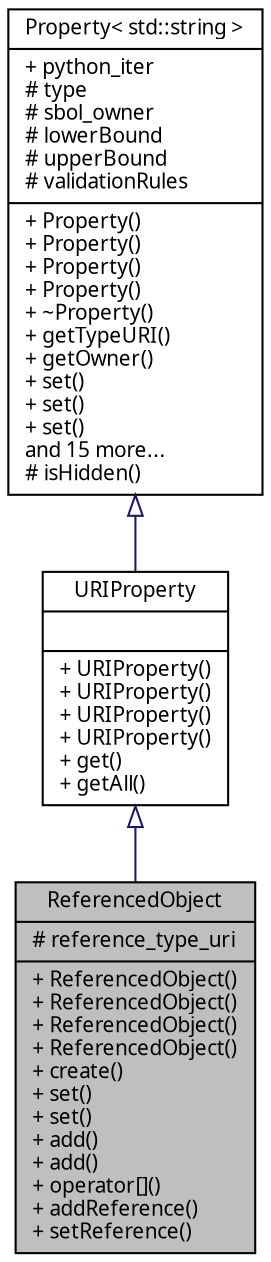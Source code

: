 digraph "ReferencedObject"
{
  edge [fontname="FreeSans.ttf",fontsize="10",labelfontname="FreeSans.ttf",labelfontsize="10"];
  node [fontname="FreeSans.ttf",fontsize="10",shape=record];
  Node0 [label="{ReferencedObject\n|# reference_type_uri\l|+ ReferencedObject()\l+ ReferencedObject()\l+ ReferencedObject()\l+ ReferencedObject()\l+ create()\l+ set()\l+ set()\l+ add()\l+ add()\l+ operator[]()\l+ addReference()\l+ setReference()\l}",height=0.2,width=0.4,color="black", fillcolor="grey75", style="filled", fontcolor="black"];
  Node1 -> Node0 [dir="back",color="midnightblue",fontsize="10",style="solid",arrowtail="onormal",fontname="FreeSans.ttf"];
  Node1 [label="{URIProperty\n||+ URIProperty()\l+ URIProperty()\l+ URIProperty()\l+ URIProperty()\l+ get()\l+ getAll()\l}",height=0.2,width=0.4,color="black", fillcolor="white", style="filled",URL="$classsbol_1_1_u_r_i_property.html",tooltip="A URIProperty may contain a restricted type of string that conforms to the specification for a Unifor..."];
  Node2 -> Node1 [dir="back",color="midnightblue",fontsize="10",style="solid",arrowtail="onormal",fontname="FreeSans.ttf"];
  Node2 [label="{Property\< std::string \>\n|+ python_iter\l# type\l# sbol_owner\l# lowerBound\l# upperBound\l# validationRules\l|+ Property()\l+ Property()\l+ Property()\l+ Property()\l+ ~Property()\l+ getTypeURI()\l+ getOwner()\l+ set()\l+ set()\l+ set()\land 15 more...\l# isHidden()\l}",height=0.2,width=0.4,color="black", fillcolor="white", style="filled",URL="$classsbol_1_1_property.html"];
}
